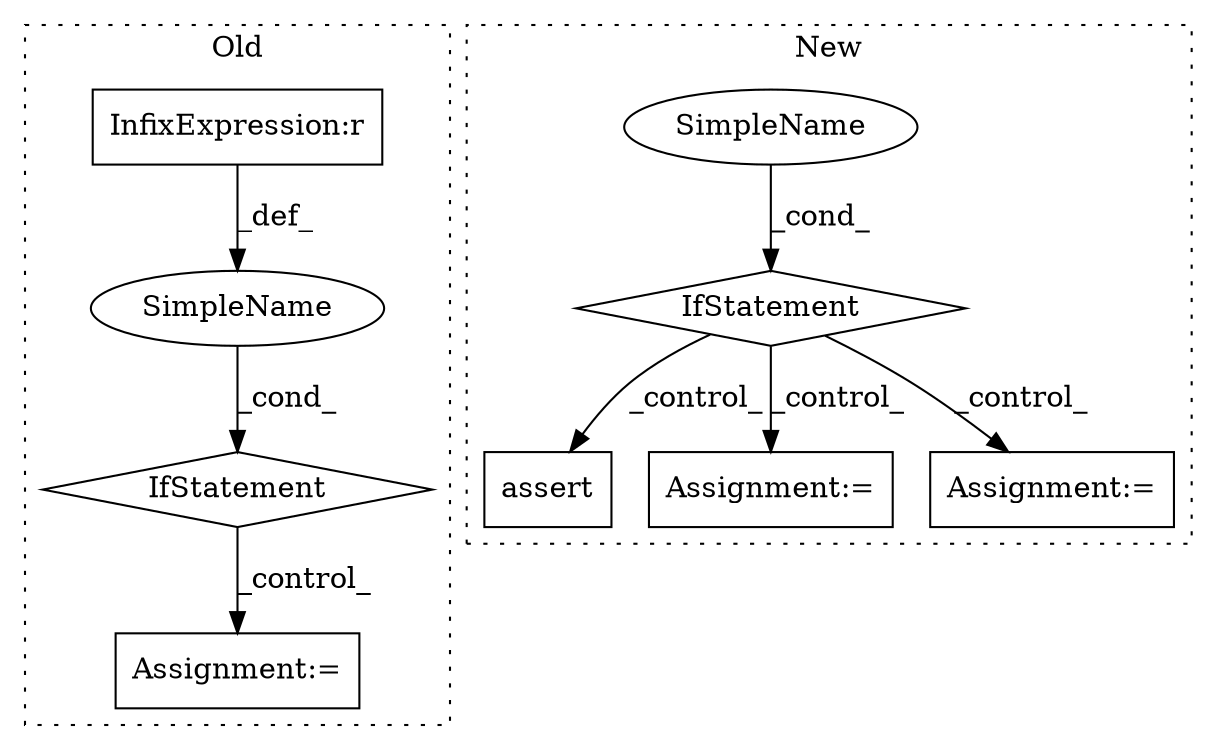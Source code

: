 digraph G {
subgraph cluster0 {
1 [label="IfStatement" a="25" s="436,462" l="4,2" shape="diamond"];
3 [label="InfixExpression:r" a="27" s="451" l="4" shape="box"];
4 [label="Assignment:=" a="7" s="741" l="1" shape="box"];
5 [label="SimpleName" a="42" s="" l="" shape="ellipse"];
label = "Old";
style="dotted";
}
subgraph cluster1 {
2 [label="assert" a="6" s="1530" l="7" shape="box"];
6 [label="IfStatement" a="25" s="898,955" l="4,2" shape="diamond"];
7 [label="SimpleName" a="42" s="" l="" shape="ellipse"];
8 [label="Assignment:=" a="7" s="1704,1795" l="61,2" shape="box"];
9 [label="Assignment:=" a="7" s="1248,1331" l="57,2" shape="box"];
label = "New";
style="dotted";
}
1 -> 4 [label="_control_"];
3 -> 5 [label="_def_"];
5 -> 1 [label="_cond_"];
6 -> 9 [label="_control_"];
6 -> 2 [label="_control_"];
6 -> 8 [label="_control_"];
7 -> 6 [label="_cond_"];
}
